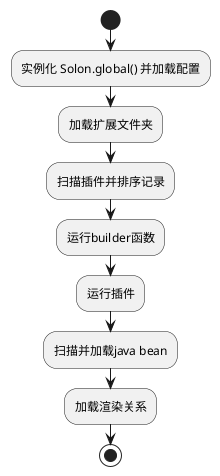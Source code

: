@startuml
start
:实例化 Solon.global() 并加载配置;
:加载扩展文件夹;
:扫描插件并排序记录;
:运行builder函数;
:运行插件;
:扫描并加载java bean;
:加载渲染关系;
stop
@enduml